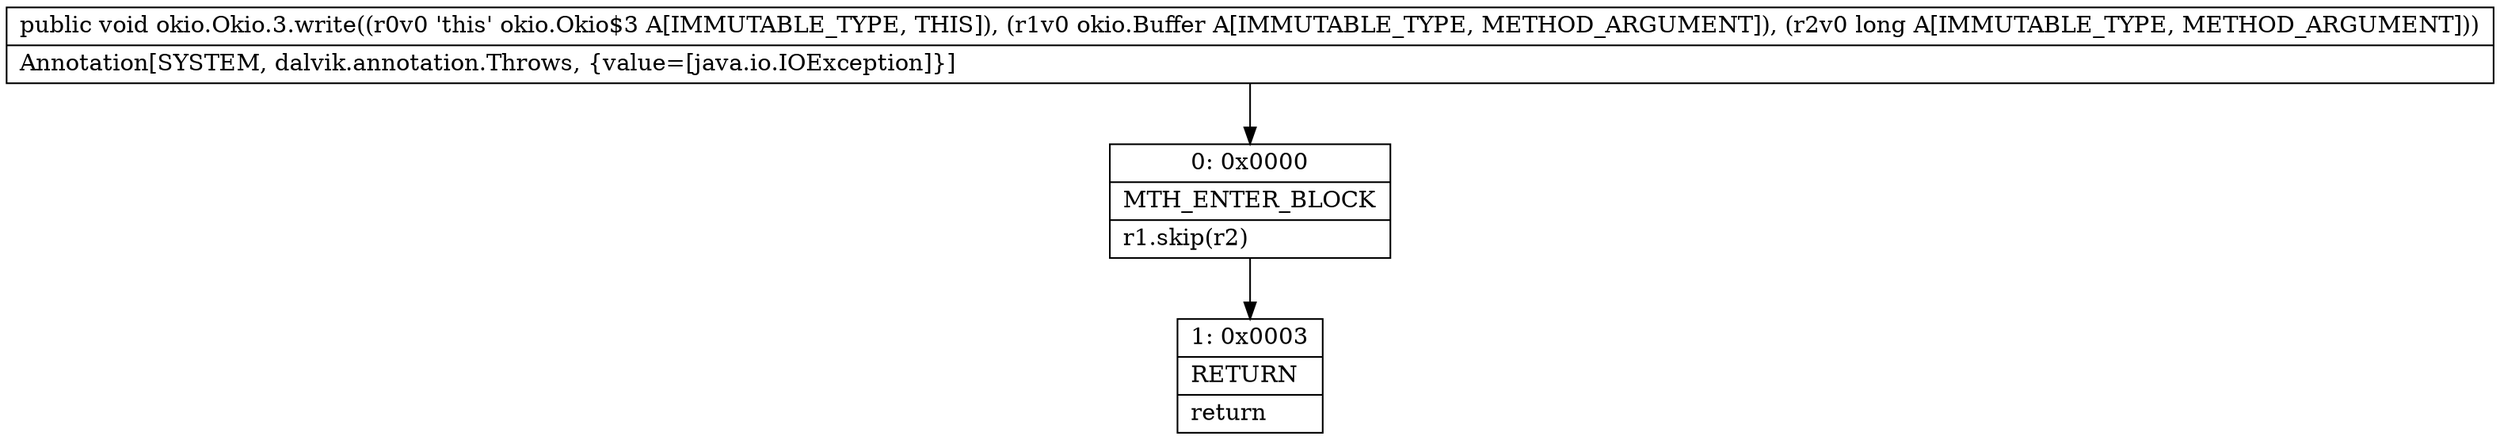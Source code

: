 digraph "CFG forokio.Okio.3.write(Lokio\/Buffer;J)V" {
Node_0 [shape=record,label="{0\:\ 0x0000|MTH_ENTER_BLOCK\l|r1.skip(r2)\l}"];
Node_1 [shape=record,label="{1\:\ 0x0003|RETURN\l|return\l}"];
MethodNode[shape=record,label="{public void okio.Okio.3.write((r0v0 'this' okio.Okio$3 A[IMMUTABLE_TYPE, THIS]), (r1v0 okio.Buffer A[IMMUTABLE_TYPE, METHOD_ARGUMENT]), (r2v0 long A[IMMUTABLE_TYPE, METHOD_ARGUMENT]))  | Annotation[SYSTEM, dalvik.annotation.Throws, \{value=[java.io.IOException]\}]\l}"];
MethodNode -> Node_0;
Node_0 -> Node_1;
}

